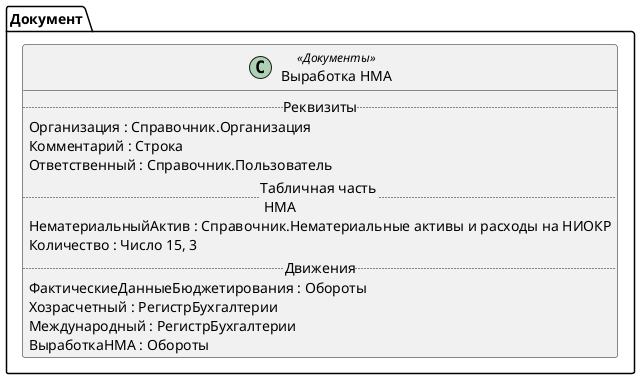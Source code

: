 ﻿@startuml ВыработкаНМА
'!include templates.wsd
'..\include templates.wsd
class Документ.ВыработкаНМА as "Выработка НМА" <<Документы>>
{
..Реквизиты..
Организация : Справочник.Организация
Комментарий : Строка
Ответственный : Справочник.Пользователь
..Табличная часть \n НМА..
НематериальныйАктив : Справочник.Нематериальные активы и расходы на НИОКР
Количество : Число 15, 3
..Движения..
ФактическиеДанныеБюджетирования : Обороты
Хозрасчетный : РегистрБухгалтерии
Международный : РегистрБухгалтерии
ВыработкаНМА : Обороты
}
@enduml
